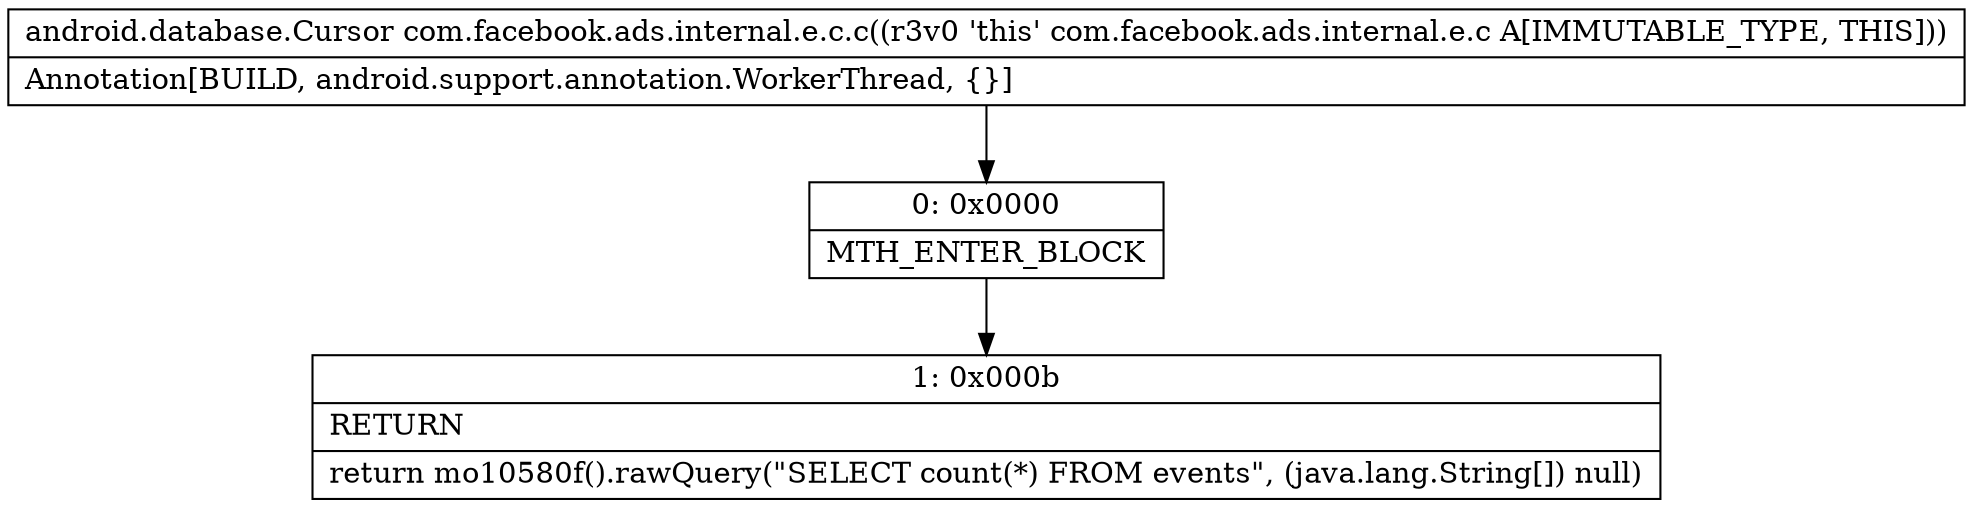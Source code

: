 digraph "CFG forcom.facebook.ads.internal.e.c.c()Landroid\/database\/Cursor;" {
Node_0 [shape=record,label="{0\:\ 0x0000|MTH_ENTER_BLOCK\l}"];
Node_1 [shape=record,label="{1\:\ 0x000b|RETURN\l|return mo10580f().rawQuery(\"SELECT count(*) FROM events\", (java.lang.String[]) null)\l}"];
MethodNode[shape=record,label="{android.database.Cursor com.facebook.ads.internal.e.c.c((r3v0 'this' com.facebook.ads.internal.e.c A[IMMUTABLE_TYPE, THIS]))  | Annotation[BUILD, android.support.annotation.WorkerThread, \{\}]\l}"];
MethodNode -> Node_0;
Node_0 -> Node_1;
}

